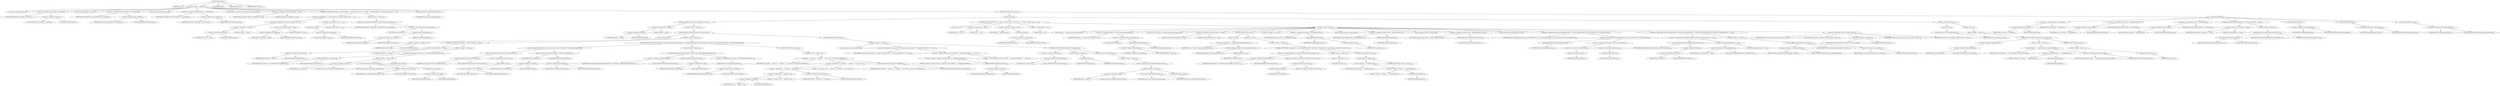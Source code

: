 digraph "execute" {  
"611" [label = <(METHOD,execute)<SUB>377</SUB>> ]
"38" [label = <(PARAM,this)<SUB>377</SUB>> ]
"612" [label = <(BLOCK,&lt;empty&gt;,&lt;empty&gt;)<SUB>377</SUB>> ]
"613" [label = <(LOCAL,File savedFile: java.io.File)> ]
"614" [label = <(&lt;operator&gt;.assignment,File savedFile = this.file)<SUB>378</SUB>> ]
"615" [label = <(IDENTIFIER,savedFile,File savedFile = this.file)<SUB>378</SUB>> ]
"616" [label = <(&lt;operator&gt;.fieldAccess,this.file)<SUB>378</SUB>> ]
"617" [label = <(IDENTIFIER,this,File savedFile = this.file)<SUB>378</SUB>> ]
"618" [label = <(FIELD_IDENTIFIER,file,file)<SUB>378</SUB>> ]
"619" [label = <(LOCAL,File savedDestFile: java.io.File)> ]
"620" [label = <(&lt;operator&gt;.assignment,File savedDestFile = this.destFile)<SUB>379</SUB>> ]
"621" [label = <(IDENTIFIER,savedDestFile,File savedDestFile = this.destFile)<SUB>379</SUB>> ]
"622" [label = <(&lt;operator&gt;.fieldAccess,this.destFile)<SUB>379</SUB>> ]
"623" [label = <(IDENTIFIER,this,File savedDestFile = this.destFile)<SUB>379</SUB>> ]
"624" [label = <(FIELD_IDENTIFIER,destFile,destFile)<SUB>379</SUB>> ]
"625" [label = <(LOCAL,File savedDestDir: java.io.File)> ]
"626" [label = <(&lt;operator&gt;.assignment,File savedDestDir = this.destDir)<SUB>380</SUB>> ]
"627" [label = <(IDENTIFIER,savedDestDir,File savedDestDir = this.destDir)<SUB>380</SUB>> ]
"628" [label = <(&lt;operator&gt;.fieldAccess,this.destDir)<SUB>380</SUB>> ]
"629" [label = <(IDENTIFIER,this,File savedDestDir = this.destDir)<SUB>380</SUB>> ]
"630" [label = <(FIELD_IDENTIFIER,destDir,destDir)<SUB>380</SUB>> ]
"631" [label = <(LOCAL,FileSet savedFileSet: org.apache.tools.ant.types.FileSet)> ]
"632" [label = <(&lt;operator&gt;.assignment,FileSet savedFileSet = null)<SUB>381</SUB>> ]
"633" [label = <(IDENTIFIER,savedFileSet,FileSet savedFileSet = null)<SUB>381</SUB>> ]
"634" [label = <(LITERAL,null,FileSet savedFileSet = null)<SUB>381</SUB>> ]
"635" [label = <(CONTROL_STRUCTURE,if (file == null &amp;&amp; destFile != null &amp;&amp; filesets.size() == 1),if (file == null &amp;&amp; destFile != null &amp;&amp; filesets.size() == 1))<SUB>382</SUB>> ]
"636" [label = <(&lt;operator&gt;.logicalAnd,file == null &amp;&amp; destFile != null &amp;&amp; filesets.size() == 1)<SUB>382</SUB>> ]
"637" [label = <(&lt;operator&gt;.logicalAnd,file == null &amp;&amp; destFile != null)<SUB>382</SUB>> ]
"638" [label = <(&lt;operator&gt;.equals,file == null)<SUB>382</SUB>> ]
"639" [label = <(&lt;operator&gt;.fieldAccess,this.file)<SUB>382</SUB>> ]
"640" [label = <(IDENTIFIER,this,file == null)<SUB>382</SUB>> ]
"641" [label = <(FIELD_IDENTIFIER,file,file)<SUB>382</SUB>> ]
"642" [label = <(LITERAL,null,file == null)<SUB>382</SUB>> ]
"643" [label = <(&lt;operator&gt;.notEquals,destFile != null)<SUB>382</SUB>> ]
"644" [label = <(&lt;operator&gt;.fieldAccess,this.destFile)<SUB>382</SUB>> ]
"645" [label = <(IDENTIFIER,this,destFile != null)<SUB>382</SUB>> ]
"646" [label = <(FIELD_IDENTIFIER,destFile,destFile)<SUB>382</SUB>> ]
"647" [label = <(LITERAL,null,destFile != null)<SUB>382</SUB>> ]
"648" [label = <(&lt;operator&gt;.equals,filesets.size() == 1)<SUB>382</SUB>> ]
"649" [label = <(size,filesets.size())<SUB>382</SUB>> ]
"650" [label = <(&lt;operator&gt;.fieldAccess,this.filesets)<SUB>382</SUB>> ]
"651" [label = <(IDENTIFIER,this,filesets.size())<SUB>382</SUB>> ]
"652" [label = <(FIELD_IDENTIFIER,filesets,filesets)<SUB>382</SUB>> ]
"653" [label = <(LITERAL,1,filesets.size() == 1)<SUB>382</SUB>> ]
"654" [label = <(BLOCK,&lt;empty&gt;,&lt;empty&gt;)<SUB>382</SUB>> ]
"655" [label = <(&lt;operator&gt;.assignment,savedFileSet = (FileSet) filesets.elementAt(0))<SUB>384</SUB>> ]
"656" [label = <(IDENTIFIER,savedFileSet,savedFileSet = (FileSet) filesets.elementAt(0))<SUB>384</SUB>> ]
"657" [label = <(&lt;operator&gt;.cast,(FileSet) filesets.elementAt(0))<SUB>384</SUB>> ]
"658" [label = <(TYPE_REF,FileSet,FileSet)<SUB>384</SUB>> ]
"659" [label = <(elementAt,filesets.elementAt(0))<SUB>384</SUB>> ]
"660" [label = <(&lt;operator&gt;.fieldAccess,this.filesets)<SUB>384</SUB>> ]
"661" [label = <(IDENTIFIER,this,filesets.elementAt(0))<SUB>384</SUB>> ]
"662" [label = <(FIELD_IDENTIFIER,filesets,filesets)<SUB>384</SUB>> ]
"663" [label = <(LITERAL,0,filesets.elementAt(0))<SUB>384</SUB>> ]
"664" [label = <(validateAttributes,this.validateAttributes())<SUB>388</SUB>> ]
"37" [label = <(IDENTIFIER,this,this.validateAttributes())<SUB>388</SUB>> ]
"665" [label = <(CONTROL_STRUCTURE,try,try)<SUB>390</SUB>> ]
"666" [label = <(BLOCK,try,try)<SUB>390</SUB>> ]
"667" [label = <(CONTROL_STRUCTURE,if (file != null),if (file != null))<SUB>393</SUB>> ]
"668" [label = <(&lt;operator&gt;.notEquals,file != null)<SUB>393</SUB>> ]
"669" [label = <(&lt;operator&gt;.fieldAccess,this.file)<SUB>393</SUB>> ]
"670" [label = <(IDENTIFIER,this,file != null)<SUB>393</SUB>> ]
"671" [label = <(FIELD_IDENTIFIER,file,file)<SUB>393</SUB>> ]
"672" [label = <(LITERAL,null,file != null)<SUB>393</SUB>> ]
"673" [label = <(BLOCK,&lt;empty&gt;,&lt;empty&gt;)<SUB>393</SUB>> ]
"674" [label = <(CONTROL_STRUCTURE,if (file.exists()),if (file.exists()))<SUB>394</SUB>> ]
"675" [label = <(exists,file.exists())<SUB>394</SUB>> ]
"676" [label = <(&lt;operator&gt;.fieldAccess,this.file)<SUB>394</SUB>> ]
"677" [label = <(IDENTIFIER,this,file.exists())<SUB>394</SUB>> ]
"678" [label = <(FIELD_IDENTIFIER,file,file)<SUB>394</SUB>> ]
"679" [label = <(BLOCK,&lt;empty&gt;,&lt;empty&gt;)<SUB>394</SUB>> ]
"680" [label = <(CONTROL_STRUCTURE,if (destFile == null),if (destFile == null))<SUB>395</SUB>> ]
"681" [label = <(&lt;operator&gt;.equals,destFile == null)<SUB>395</SUB>> ]
"682" [label = <(&lt;operator&gt;.fieldAccess,this.destFile)<SUB>395</SUB>> ]
"683" [label = <(IDENTIFIER,this,destFile == null)<SUB>395</SUB>> ]
"684" [label = <(FIELD_IDENTIFIER,destFile,destFile)<SUB>395</SUB>> ]
"685" [label = <(LITERAL,null,destFile == null)<SUB>395</SUB>> ]
"686" [label = <(BLOCK,&lt;empty&gt;,&lt;empty&gt;)<SUB>395</SUB>> ]
"687" [label = <(&lt;operator&gt;.assignment,this.destFile = new File(destDir, file.getName()))<SUB>396</SUB>> ]
"688" [label = <(&lt;operator&gt;.fieldAccess,this.destFile)<SUB>396</SUB>> ]
"689" [label = <(IDENTIFIER,this,this.destFile = new File(destDir, file.getName()))<SUB>396</SUB>> ]
"690" [label = <(FIELD_IDENTIFIER,destFile,destFile)<SUB>396</SUB>> ]
"691" [label = <(BLOCK,&lt;empty&gt;,&lt;empty&gt;)<SUB>396</SUB>> ]
"692" [label = <(&lt;operator&gt;.assignment,&lt;empty&gt;)> ]
"693" [label = <(IDENTIFIER,$obj10,&lt;empty&gt;)> ]
"694" [label = <(&lt;operator&gt;.alloc,new File(destDir, file.getName()))<SUB>396</SUB>> ]
"695" [label = <(&lt;init&gt;,new File(destDir, file.getName()))<SUB>396</SUB>> ]
"696" [label = <(IDENTIFIER,$obj10,new File(destDir, file.getName()))> ]
"697" [label = <(&lt;operator&gt;.fieldAccess,this.destDir)<SUB>396</SUB>> ]
"698" [label = <(IDENTIFIER,this,new File(destDir, file.getName()))<SUB>396</SUB>> ]
"699" [label = <(FIELD_IDENTIFIER,destDir,destDir)<SUB>396</SUB>> ]
"700" [label = <(getName,file.getName())<SUB>396</SUB>> ]
"701" [label = <(&lt;operator&gt;.fieldAccess,this.file)<SUB>396</SUB>> ]
"702" [label = <(IDENTIFIER,this,file.getName())<SUB>396</SUB>> ]
"703" [label = <(FIELD_IDENTIFIER,file,file)<SUB>396</SUB>> ]
"704" [label = <(IDENTIFIER,$obj10,&lt;empty&gt;)> ]
"705" [label = <(CONTROL_STRUCTURE,if (forceOverwrite || !destFile.exists() || (file.lastModified() &gt; destFile.lastModified())),if (forceOverwrite || !destFile.exists() || (file.lastModified() &gt; destFile.lastModified())))<SUB>399</SUB>> ]
"706" [label = <(&lt;operator&gt;.logicalOr,forceOverwrite || !destFile.exists() || (file.lastModified() &gt; destFile.lastModified()))<SUB>399</SUB>> ]
"707" [label = <(&lt;operator&gt;.logicalOr,forceOverwrite || !destFile.exists())<SUB>399</SUB>> ]
"708" [label = <(&lt;operator&gt;.fieldAccess,this.forceOverwrite)<SUB>399</SUB>> ]
"709" [label = <(IDENTIFIER,this,forceOverwrite || !destFile.exists())<SUB>399</SUB>> ]
"710" [label = <(FIELD_IDENTIFIER,forceOverwrite,forceOverwrite)<SUB>399</SUB>> ]
"711" [label = <(&lt;operator&gt;.logicalNot,!destFile.exists())<SUB>399</SUB>> ]
"712" [label = <(exists,destFile.exists())<SUB>399</SUB>> ]
"713" [label = <(&lt;operator&gt;.fieldAccess,this.destFile)<SUB>399</SUB>> ]
"714" [label = <(IDENTIFIER,this,destFile.exists())<SUB>399</SUB>> ]
"715" [label = <(FIELD_IDENTIFIER,destFile,destFile)<SUB>399</SUB>> ]
"716" [label = <(&lt;operator&gt;.greaterThan,file.lastModified() &gt; destFile.lastModified())<SUB>400</SUB>> ]
"717" [label = <(lastModified,file.lastModified())<SUB>400</SUB>> ]
"718" [label = <(&lt;operator&gt;.fieldAccess,this.file)<SUB>400</SUB>> ]
"719" [label = <(IDENTIFIER,this,file.lastModified())<SUB>400</SUB>> ]
"720" [label = <(FIELD_IDENTIFIER,file,file)<SUB>400</SUB>> ]
"721" [label = <(lastModified,destFile.lastModified())<SUB>400</SUB>> ]
"722" [label = <(&lt;operator&gt;.fieldAccess,this.destFile)<SUB>400</SUB>> ]
"723" [label = <(IDENTIFIER,this,destFile.lastModified())<SUB>400</SUB>> ]
"724" [label = <(FIELD_IDENTIFIER,destFile,destFile)<SUB>400</SUB>> ]
"725" [label = <(BLOCK,&lt;empty&gt;,&lt;empty&gt;)<SUB>400</SUB>> ]
"726" [label = <(put,fileCopyMap.put(file.getAbsolutePath(), new String[] { destFile.getAbsolutePath() }))<SUB>401</SUB>> ]
"727" [label = <(&lt;operator&gt;.fieldAccess,this.fileCopyMap)<SUB>401</SUB>> ]
"728" [label = <(IDENTIFIER,this,fileCopyMap.put(file.getAbsolutePath(), new String[] { destFile.getAbsolutePath() }))<SUB>401</SUB>> ]
"729" [label = <(FIELD_IDENTIFIER,fileCopyMap,fileCopyMap)<SUB>401</SUB>> ]
"730" [label = <(getAbsolutePath,file.getAbsolutePath())<SUB>401</SUB>> ]
"731" [label = <(&lt;operator&gt;.fieldAccess,this.file)<SUB>401</SUB>> ]
"732" [label = <(IDENTIFIER,this,file.getAbsolutePath())<SUB>401</SUB>> ]
"733" [label = <(FIELD_IDENTIFIER,file,file)<SUB>401</SUB>> ]
"734" [label = <(&lt;operator&gt;.arrayInitializer,new String[] { destFile.getAbsolutePath() })<SUB>402</SUB>> ]
"735" [label = <(getAbsolutePath,destFile.getAbsolutePath())<SUB>402</SUB>> ]
"736" [label = <(&lt;operator&gt;.fieldAccess,this.destFile)<SUB>402</SUB>> ]
"737" [label = <(IDENTIFIER,this,destFile.getAbsolutePath())<SUB>402</SUB>> ]
"738" [label = <(FIELD_IDENTIFIER,destFile,destFile)<SUB>402</SUB>> ]
"739" [label = <(CONTROL_STRUCTURE,else,else)<SUB>403</SUB>> ]
"740" [label = <(BLOCK,&lt;empty&gt;,&lt;empty&gt;)<SUB>403</SUB>> ]
"741" [label = <(log,log(file + &quot; omitted as &quot; + destFile + &quot; is up to date.&quot;, Project.MSG_VERBOSE))<SUB>404</SUB>> ]
"39" [label = <(IDENTIFIER,this,log(file + &quot; omitted as &quot; + destFile + &quot; is up to date.&quot;, Project.MSG_VERBOSE))<SUB>404</SUB>> ]
"742" [label = <(&lt;operator&gt;.addition,file + &quot; omitted as &quot; + destFile + &quot; is up to date.&quot;)<SUB>404</SUB>> ]
"743" [label = <(&lt;operator&gt;.addition,file + &quot; omitted as &quot; + destFile)<SUB>404</SUB>> ]
"744" [label = <(&lt;operator&gt;.addition,file + &quot; omitted as &quot;)<SUB>404</SUB>> ]
"745" [label = <(&lt;operator&gt;.fieldAccess,this.file)<SUB>404</SUB>> ]
"746" [label = <(IDENTIFIER,this,file + &quot; omitted as &quot;)<SUB>404</SUB>> ]
"747" [label = <(FIELD_IDENTIFIER,file,file)<SUB>404</SUB>> ]
"748" [label = <(LITERAL,&quot; omitted as &quot;,file + &quot; omitted as &quot;)<SUB>404</SUB>> ]
"749" [label = <(&lt;operator&gt;.fieldAccess,this.destFile)<SUB>404</SUB>> ]
"750" [label = <(IDENTIFIER,this,file + &quot; omitted as &quot; + destFile)<SUB>404</SUB>> ]
"751" [label = <(FIELD_IDENTIFIER,destFile,destFile)<SUB>404</SUB>> ]
"752" [label = <(LITERAL,&quot; is up to date.&quot;,file + &quot; omitted as &quot; + destFile + &quot; is up to date.&quot;)<SUB>405</SUB>> ]
"753" [label = <(&lt;operator&gt;.fieldAccess,Project.MSG_VERBOSE)<SUB>405</SUB>> ]
"754" [label = <(IDENTIFIER,Project,log(file + &quot; omitted as &quot; + destFile + &quot; is up to date.&quot;, Project.MSG_VERBOSE))<SUB>405</SUB>> ]
"755" [label = <(FIELD_IDENTIFIER,MSG_VERBOSE,MSG_VERBOSE)<SUB>405</SUB>> ]
"756" [label = <(CONTROL_STRUCTURE,else,else)<SUB>407</SUB>> ]
"757" [label = <(BLOCK,&lt;empty&gt;,&lt;empty&gt;)<SUB>407</SUB>> ]
"758" [label = <(LOCAL,String message: java.lang.String)> ]
"759" [label = <(&lt;operator&gt;.assignment,String message = &quot;Warning: Could not find file &quot; + file.getAbsolutePath() + &quot; to copy.&quot;)<SUB>408</SUB>> ]
"760" [label = <(IDENTIFIER,message,String message = &quot;Warning: Could not find file &quot; + file.getAbsolutePath() + &quot; to copy.&quot;)<SUB>408</SUB>> ]
"761" [label = <(&lt;operator&gt;.addition,&quot;Warning: Could not find file &quot; + file.getAbsolutePath() + &quot; to copy.&quot;)<SUB>408</SUB>> ]
"762" [label = <(&lt;operator&gt;.addition,&quot;Warning: Could not find file &quot; + file.getAbsolutePath())<SUB>408</SUB>> ]
"763" [label = <(LITERAL,&quot;Warning: Could not find file &quot;,&quot;Warning: Could not find file &quot; + file.getAbsolutePath())<SUB>408</SUB>> ]
"764" [label = <(getAbsolutePath,file.getAbsolutePath())<SUB>409</SUB>> ]
"765" [label = <(&lt;operator&gt;.fieldAccess,this.file)<SUB>409</SUB>> ]
"766" [label = <(IDENTIFIER,this,file.getAbsolutePath())<SUB>409</SUB>> ]
"767" [label = <(FIELD_IDENTIFIER,file,file)<SUB>409</SUB>> ]
"768" [label = <(LITERAL,&quot; to copy.&quot;,&quot;Warning: Could not find file &quot; + file.getAbsolutePath() + &quot; to copy.&quot;)<SUB>409</SUB>> ]
"769" [label = <(CONTROL_STRUCTURE,if (!failonerror),if (!failonerror))<SUB>410</SUB>> ]
"770" [label = <(&lt;operator&gt;.logicalNot,!failonerror)<SUB>410</SUB>> ]
"771" [label = <(&lt;operator&gt;.fieldAccess,this.failonerror)<SUB>410</SUB>> ]
"772" [label = <(IDENTIFIER,this,!failonerror)<SUB>410</SUB>> ]
"773" [label = <(FIELD_IDENTIFIER,failonerror,failonerror)<SUB>410</SUB>> ]
"774" [label = <(BLOCK,&lt;empty&gt;,&lt;empty&gt;)<SUB>410</SUB>> ]
"775" [label = <(log,log(message))<SUB>411</SUB>> ]
"40" [label = <(IDENTIFIER,this,log(message))<SUB>411</SUB>> ]
"776" [label = <(IDENTIFIER,message,log(message))<SUB>411</SUB>> ]
"777" [label = <(CONTROL_STRUCTURE,else,else)<SUB>412</SUB>> ]
"778" [label = <(BLOCK,&lt;empty&gt;,&lt;empty&gt;)<SUB>412</SUB>> ]
"779" [label = <(&lt;operator&gt;.throw,throw new BuildException(message);)<SUB>413</SUB>> ]
"780" [label = <(BLOCK,&lt;empty&gt;,&lt;empty&gt;)<SUB>413</SUB>> ]
"781" [label = <(&lt;operator&gt;.assignment,&lt;empty&gt;)> ]
"782" [label = <(IDENTIFIER,$obj11,&lt;empty&gt;)> ]
"783" [label = <(&lt;operator&gt;.alloc,new BuildException(message))<SUB>413</SUB>> ]
"784" [label = <(&lt;init&gt;,new BuildException(message))<SUB>413</SUB>> ]
"785" [label = <(IDENTIFIER,$obj11,new BuildException(message))> ]
"786" [label = <(IDENTIFIER,message,new BuildException(message))<SUB>413</SUB>> ]
"787" [label = <(IDENTIFIER,$obj11,&lt;empty&gt;)> ]
"788" [label = <(CONTROL_STRUCTURE,for (int i = 0; Some(i &lt; filesets.size()); i++),for (int i = 0; Some(i &lt; filesets.size()); i++))<SUB>419</SUB>> ]
"789" [label = <(LOCAL,int i: int)> ]
"790" [label = <(&lt;operator&gt;.assignment,int i = 0)<SUB>419</SUB>> ]
"791" [label = <(IDENTIFIER,i,int i = 0)<SUB>419</SUB>> ]
"792" [label = <(LITERAL,0,int i = 0)<SUB>419</SUB>> ]
"793" [label = <(&lt;operator&gt;.lessThan,i &lt; filesets.size())<SUB>419</SUB>> ]
"794" [label = <(IDENTIFIER,i,i &lt; filesets.size())<SUB>419</SUB>> ]
"795" [label = <(size,filesets.size())<SUB>419</SUB>> ]
"796" [label = <(&lt;operator&gt;.fieldAccess,this.filesets)<SUB>419</SUB>> ]
"797" [label = <(IDENTIFIER,this,filesets.size())<SUB>419</SUB>> ]
"798" [label = <(FIELD_IDENTIFIER,filesets,filesets)<SUB>419</SUB>> ]
"799" [label = <(&lt;operator&gt;.postIncrement,i++)<SUB>419</SUB>> ]
"800" [label = <(IDENTIFIER,i,i++)<SUB>419</SUB>> ]
"801" [label = <(BLOCK,&lt;empty&gt;,&lt;empty&gt;)<SUB>419</SUB>> ]
"802" [label = <(LOCAL,FileSet fs: org.apache.tools.ant.types.FileSet)> ]
"803" [label = <(&lt;operator&gt;.assignment,FileSet fs = (FileSet) filesets.elementAt(i))<SUB>420</SUB>> ]
"804" [label = <(IDENTIFIER,fs,FileSet fs = (FileSet) filesets.elementAt(i))<SUB>420</SUB>> ]
"805" [label = <(&lt;operator&gt;.cast,(FileSet) filesets.elementAt(i))<SUB>420</SUB>> ]
"806" [label = <(TYPE_REF,FileSet,FileSet)<SUB>420</SUB>> ]
"807" [label = <(elementAt,filesets.elementAt(i))<SUB>420</SUB>> ]
"808" [label = <(&lt;operator&gt;.fieldAccess,this.filesets)<SUB>420</SUB>> ]
"809" [label = <(IDENTIFIER,this,filesets.elementAt(i))<SUB>420</SUB>> ]
"810" [label = <(FIELD_IDENTIFIER,filesets,filesets)<SUB>420</SUB>> ]
"811" [label = <(IDENTIFIER,i,filesets.elementAt(i))<SUB>420</SUB>> ]
"812" [label = <(LOCAL,DirectoryScanner ds: org.apache.tools.ant.DirectoryScanner)> ]
"813" [label = <(&lt;operator&gt;.assignment,DirectoryScanner ds = null)<SUB>421</SUB>> ]
"814" [label = <(IDENTIFIER,ds,DirectoryScanner ds = null)<SUB>421</SUB>> ]
"815" [label = <(LITERAL,null,DirectoryScanner ds = null)<SUB>421</SUB>> ]
"816" [label = <(CONTROL_STRUCTURE,try,try)<SUB>422</SUB>> ]
"817" [label = <(BLOCK,try,try)<SUB>422</SUB>> ]
"818" [label = <(&lt;operator&gt;.assignment,ds = getDirectoryScanner(getProject()))<SUB>423</SUB>> ]
"819" [label = <(IDENTIFIER,ds,ds = getDirectoryScanner(getProject()))<SUB>423</SUB>> ]
"820" [label = <(getDirectoryScanner,getDirectoryScanner(getProject()))<SUB>423</SUB>> ]
"821" [label = <(IDENTIFIER,fs,getDirectoryScanner(getProject()))<SUB>423</SUB>> ]
"822" [label = <(getProject,getProject())<SUB>423</SUB>> ]
"41" [label = <(IDENTIFIER,this,getProject())<SUB>423</SUB>> ]
"823" [label = <(BLOCK,catch,catch)> ]
"824" [label = <(BLOCK,&lt;empty&gt;,&lt;empty&gt;)<SUB>424</SUB>> ]
"825" [label = <(CONTROL_STRUCTURE,if (failonerror || !e.getMessage().endsWith(&quot; not found.&quot;)),if (failonerror || !e.getMessage().endsWith(&quot; not found.&quot;)))<SUB>425</SUB>> ]
"826" [label = <(&lt;operator&gt;.logicalOr,failonerror || !e.getMessage().endsWith(&quot; not found.&quot;))<SUB>425</SUB>> ]
"827" [label = <(&lt;operator&gt;.fieldAccess,this.failonerror)<SUB>425</SUB>> ]
"828" [label = <(IDENTIFIER,this,failonerror || !e.getMessage().endsWith(&quot; not found.&quot;))<SUB>425</SUB>> ]
"829" [label = <(FIELD_IDENTIFIER,failonerror,failonerror)<SUB>425</SUB>> ]
"830" [label = <(&lt;operator&gt;.logicalNot,!e.getMessage().endsWith(&quot; not found.&quot;))<SUB>426</SUB>> ]
"831" [label = <(endsWith,endsWith(&quot; not found.&quot;))<SUB>426</SUB>> ]
"832" [label = <(getMessage,getMessage())<SUB>426</SUB>> ]
"833" [label = <(IDENTIFIER,e,getMessage())<SUB>426</SUB>> ]
"834" [label = <(LITERAL,&quot; not found.&quot;,endsWith(&quot; not found.&quot;))<SUB>426</SUB>> ]
"835" [label = <(BLOCK,&lt;empty&gt;,&lt;empty&gt;)<SUB>426</SUB>> ]
"836" [label = <(&lt;operator&gt;.throw,throw e;)<SUB>427</SUB>> ]
"837" [label = <(IDENTIFIER,e,throw e;)<SUB>427</SUB>> ]
"838" [label = <(CONTROL_STRUCTURE,else,else)<SUB>428</SUB>> ]
"839" [label = <(BLOCK,&lt;empty&gt;,&lt;empty&gt;)<SUB>428</SUB>> ]
"840" [label = <(log,log(&quot;Warning: &quot; + e.getMessage()))<SUB>429</SUB>> ]
"42" [label = <(IDENTIFIER,this,log(&quot;Warning: &quot; + e.getMessage()))<SUB>429</SUB>> ]
"841" [label = <(&lt;operator&gt;.addition,&quot;Warning: &quot; + e.getMessage())<SUB>429</SUB>> ]
"842" [label = <(LITERAL,&quot;Warning: &quot;,&quot;Warning: &quot; + e.getMessage())<SUB>429</SUB>> ]
"843" [label = <(getMessage,getMessage())<SUB>429</SUB>> ]
"844" [label = <(IDENTIFIER,e,getMessage())<SUB>429</SUB>> ]
"845" [label = <(CONTROL_STRUCTURE,continue;,continue;)<SUB>430</SUB>> ]
"846" [label = <(LOCAL,File fromDir: java.io.File)> ]
"847" [label = <(&lt;operator&gt;.assignment,File fromDir = getDir(getProject()))<SUB>434</SUB>> ]
"848" [label = <(IDENTIFIER,fromDir,File fromDir = getDir(getProject()))<SUB>434</SUB>> ]
"849" [label = <(getDir,getDir(getProject()))<SUB>434</SUB>> ]
"850" [label = <(IDENTIFIER,fs,getDir(getProject()))<SUB>434</SUB>> ]
"851" [label = <(getProject,getProject())<SUB>434</SUB>> ]
"43" [label = <(IDENTIFIER,this,getProject())<SUB>434</SUB>> ]
"852" [label = <(LOCAL,String[] srcFiles: java.lang.String[])> ]
"853" [label = <(&lt;operator&gt;.assignment,String[] srcFiles = getIncludedFiles())<SUB>436</SUB>> ]
"854" [label = <(IDENTIFIER,srcFiles,String[] srcFiles = getIncludedFiles())<SUB>436</SUB>> ]
"855" [label = <(getIncludedFiles,getIncludedFiles())<SUB>436</SUB>> ]
"856" [label = <(IDENTIFIER,ds,getIncludedFiles())<SUB>436</SUB>> ]
"857" [label = <(LOCAL,String[] srcDirs: java.lang.String[])> ]
"858" [label = <(&lt;operator&gt;.assignment,String[] srcDirs = getIncludedDirectories())<SUB>437</SUB>> ]
"859" [label = <(IDENTIFIER,srcDirs,String[] srcDirs = getIncludedDirectories())<SUB>437</SUB>> ]
"860" [label = <(getIncludedDirectories,getIncludedDirectories())<SUB>437</SUB>> ]
"861" [label = <(IDENTIFIER,ds,getIncludedDirectories())<SUB>437</SUB>> ]
"862" [label = <(LOCAL,boolean isEverythingIncluded: boolean)> ]
"863" [label = <(&lt;operator&gt;.assignment,boolean isEverythingIncluded = ds.isEverythingIncluded() &amp;&amp; (!fs.hasSelectors() &amp;&amp; !fs.hasPatterns()))<SUB>438</SUB>> ]
"864" [label = <(IDENTIFIER,isEverythingIncluded,boolean isEverythingIncluded = ds.isEverythingIncluded() &amp;&amp; (!fs.hasSelectors() &amp;&amp; !fs.hasPatterns()))<SUB>438</SUB>> ]
"865" [label = <(&lt;operator&gt;.logicalAnd,ds.isEverythingIncluded() &amp;&amp; (!fs.hasSelectors() &amp;&amp; !fs.hasPatterns()))<SUB>438</SUB>> ]
"866" [label = <(isEverythingIncluded,isEverythingIncluded())<SUB>438</SUB>> ]
"867" [label = <(IDENTIFIER,ds,isEverythingIncluded())<SUB>438</SUB>> ]
"868" [label = <(&lt;operator&gt;.logicalAnd,!fs.hasSelectors() &amp;&amp; !fs.hasPatterns())<SUB>439</SUB>> ]
"869" [label = <(&lt;operator&gt;.logicalNot,!fs.hasSelectors())<SUB>439</SUB>> ]
"870" [label = <(hasSelectors,hasSelectors())<SUB>439</SUB>> ]
"871" [label = <(IDENTIFIER,fs,hasSelectors())<SUB>439</SUB>> ]
"872" [label = <(&lt;operator&gt;.logicalNot,!fs.hasPatterns())<SUB>439</SUB>> ]
"873" [label = <(hasPatterns,hasPatterns())<SUB>439</SUB>> ]
"874" [label = <(IDENTIFIER,fs,hasPatterns())<SUB>439</SUB>> ]
"875" [label = <(CONTROL_STRUCTURE,if (isEverythingIncluded &amp;&amp; !flatten &amp;&amp; mapperElement == null),if (isEverythingIncluded &amp;&amp; !flatten &amp;&amp; mapperElement == null))<SUB>440</SUB>> ]
"876" [label = <(&lt;operator&gt;.logicalAnd,isEverythingIncluded &amp;&amp; !flatten &amp;&amp; mapperElement == null)<SUB>440</SUB>> ]
"877" [label = <(&lt;operator&gt;.logicalAnd,isEverythingIncluded &amp;&amp; !flatten)<SUB>440</SUB>> ]
"878" [label = <(IDENTIFIER,isEverythingIncluded,isEverythingIncluded &amp;&amp; !flatten)<SUB>440</SUB>> ]
"879" [label = <(&lt;operator&gt;.logicalNot,!flatten)<SUB>441</SUB>> ]
"880" [label = <(&lt;operator&gt;.fieldAccess,this.flatten)<SUB>441</SUB>> ]
"881" [label = <(IDENTIFIER,this,!flatten)<SUB>441</SUB>> ]
"882" [label = <(FIELD_IDENTIFIER,flatten,flatten)<SUB>441</SUB>> ]
"883" [label = <(&lt;operator&gt;.equals,mapperElement == null)<SUB>441</SUB>> ]
"884" [label = <(&lt;operator&gt;.fieldAccess,this.mapperElement)<SUB>441</SUB>> ]
"885" [label = <(IDENTIFIER,this,mapperElement == null)<SUB>441</SUB>> ]
"886" [label = <(FIELD_IDENTIFIER,mapperElement,mapperElement)<SUB>441</SUB>> ]
"887" [label = <(LITERAL,null,mapperElement == null)<SUB>441</SUB>> ]
"888" [label = <(BLOCK,&lt;empty&gt;,&lt;empty&gt;)<SUB>441</SUB>> ]
"889" [label = <(put,completeDirMap.put(fromDir, destDir))<SUB>442</SUB>> ]
"890" [label = <(&lt;operator&gt;.fieldAccess,this.completeDirMap)<SUB>442</SUB>> ]
"891" [label = <(IDENTIFIER,this,completeDirMap.put(fromDir, destDir))<SUB>442</SUB>> ]
"892" [label = <(FIELD_IDENTIFIER,completeDirMap,completeDirMap)<SUB>442</SUB>> ]
"893" [label = <(IDENTIFIER,fromDir,completeDirMap.put(fromDir, destDir))<SUB>442</SUB>> ]
"894" [label = <(&lt;operator&gt;.fieldAccess,this.destDir)<SUB>442</SUB>> ]
"895" [label = <(IDENTIFIER,this,completeDirMap.put(fromDir, destDir))<SUB>442</SUB>> ]
"896" [label = <(FIELD_IDENTIFIER,destDir,destDir)<SUB>442</SUB>> ]
"897" [label = <(scan,this.scan(fromDir, destDir, srcFiles, srcDirs))<SUB>444</SUB>> ]
"44" [label = <(IDENTIFIER,this,this.scan(fromDir, destDir, srcFiles, srcDirs))<SUB>444</SUB>> ]
"898" [label = <(IDENTIFIER,fromDir,this.scan(fromDir, destDir, srcFiles, srcDirs))<SUB>444</SUB>> ]
"899" [label = <(&lt;operator&gt;.fieldAccess,this.destDir)<SUB>444</SUB>> ]
"900" [label = <(IDENTIFIER,this,this.scan(fromDir, destDir, srcFiles, srcDirs))<SUB>444</SUB>> ]
"901" [label = <(FIELD_IDENTIFIER,destDir,destDir)<SUB>444</SUB>> ]
"902" [label = <(IDENTIFIER,srcFiles,this.scan(fromDir, destDir, srcFiles, srcDirs))<SUB>444</SUB>> ]
"903" [label = <(IDENTIFIER,srcDirs,this.scan(fromDir, destDir, srcFiles, srcDirs))<SUB>444</SUB>> ]
"904" [label = <(CONTROL_STRUCTURE,try,try)<SUB>448</SUB>> ]
"905" [label = <(BLOCK,try,try)<SUB>448</SUB>> ]
"906" [label = <(doFileOperations,this.doFileOperations())<SUB>449</SUB>> ]
"45" [label = <(IDENTIFIER,this,this.doFileOperations())<SUB>449</SUB>> ]
"907" [label = <(BLOCK,catch,catch)> ]
"908" [label = <(BLOCK,&lt;empty&gt;,&lt;empty&gt;)<SUB>450</SUB>> ]
"909" [label = <(CONTROL_STRUCTURE,if (!failonerror),if (!failonerror))<SUB>451</SUB>> ]
"910" [label = <(&lt;operator&gt;.logicalNot,!failonerror)<SUB>451</SUB>> ]
"911" [label = <(&lt;operator&gt;.fieldAccess,this.failonerror)<SUB>451</SUB>> ]
"912" [label = <(IDENTIFIER,this,!failonerror)<SUB>451</SUB>> ]
"913" [label = <(FIELD_IDENTIFIER,failonerror,failonerror)<SUB>451</SUB>> ]
"914" [label = <(BLOCK,&lt;empty&gt;,&lt;empty&gt;)<SUB>451</SUB>> ]
"915" [label = <(log,log(&quot;Warning: &quot; + e.getMessage(), Project.MSG_ERR))<SUB>452</SUB>> ]
"46" [label = <(IDENTIFIER,this,log(&quot;Warning: &quot; + e.getMessage(), Project.MSG_ERR))<SUB>452</SUB>> ]
"916" [label = <(&lt;operator&gt;.addition,&quot;Warning: &quot; + e.getMessage())<SUB>452</SUB>> ]
"917" [label = <(LITERAL,&quot;Warning: &quot;,&quot;Warning: &quot; + e.getMessage())<SUB>452</SUB>> ]
"918" [label = <(getMessage,getMessage())<SUB>452</SUB>> ]
"919" [label = <(IDENTIFIER,e,getMessage())<SUB>452</SUB>> ]
"920" [label = <(&lt;operator&gt;.fieldAccess,Project.MSG_ERR)<SUB>452</SUB>> ]
"921" [label = <(IDENTIFIER,Project,log(&quot;Warning: &quot; + e.getMessage(), Project.MSG_ERR))<SUB>452</SUB>> ]
"922" [label = <(FIELD_IDENTIFIER,MSG_ERR,MSG_ERR)<SUB>452</SUB>> ]
"923" [label = <(CONTROL_STRUCTURE,else,else)<SUB>453</SUB>> ]
"924" [label = <(BLOCK,&lt;empty&gt;,&lt;empty&gt;)<SUB>453</SUB>> ]
"925" [label = <(&lt;operator&gt;.throw,throw e;)<SUB>454</SUB>> ]
"926" [label = <(IDENTIFIER,e,throw e;)<SUB>454</SUB>> ]
"927" [label = <(BLOCK,finally,finally)<SUB>457</SUB>> ]
"928" [label = <(&lt;operator&gt;.assignment,this.file = savedFile)<SUB>460</SUB>> ]
"929" [label = <(&lt;operator&gt;.fieldAccess,this.file)<SUB>460</SUB>> ]
"930" [label = <(IDENTIFIER,this,this.file = savedFile)<SUB>460</SUB>> ]
"931" [label = <(FIELD_IDENTIFIER,file,file)<SUB>460</SUB>> ]
"932" [label = <(IDENTIFIER,savedFile,this.file = savedFile)<SUB>460</SUB>> ]
"933" [label = <(&lt;operator&gt;.assignment,this.destFile = savedDestFile)<SUB>461</SUB>> ]
"934" [label = <(&lt;operator&gt;.fieldAccess,this.destFile)<SUB>461</SUB>> ]
"935" [label = <(IDENTIFIER,this,this.destFile = savedDestFile)<SUB>461</SUB>> ]
"936" [label = <(FIELD_IDENTIFIER,destFile,destFile)<SUB>461</SUB>> ]
"937" [label = <(IDENTIFIER,savedDestFile,this.destFile = savedDestFile)<SUB>461</SUB>> ]
"938" [label = <(&lt;operator&gt;.assignment,this.destDir = savedDestDir)<SUB>462</SUB>> ]
"939" [label = <(&lt;operator&gt;.fieldAccess,this.destDir)<SUB>462</SUB>> ]
"940" [label = <(IDENTIFIER,this,this.destDir = savedDestDir)<SUB>462</SUB>> ]
"941" [label = <(FIELD_IDENTIFIER,destDir,destDir)<SUB>462</SUB>> ]
"942" [label = <(IDENTIFIER,savedDestDir,this.destDir = savedDestDir)<SUB>462</SUB>> ]
"943" [label = <(CONTROL_STRUCTURE,if (savedFileSet != null),if (savedFileSet != null))<SUB>463</SUB>> ]
"944" [label = <(&lt;operator&gt;.notEquals,savedFileSet != null)<SUB>463</SUB>> ]
"945" [label = <(IDENTIFIER,savedFileSet,savedFileSet != null)<SUB>463</SUB>> ]
"946" [label = <(LITERAL,null,savedFileSet != null)<SUB>463</SUB>> ]
"947" [label = <(BLOCK,&lt;empty&gt;,&lt;empty&gt;)<SUB>463</SUB>> ]
"948" [label = <(insertElementAt,insertElementAt(savedFileSet, 0))<SUB>464</SUB>> ]
"949" [label = <(&lt;operator&gt;.fieldAccess,this.filesets)<SUB>464</SUB>> ]
"950" [label = <(IDENTIFIER,this,insertElementAt(savedFileSet, 0))<SUB>464</SUB>> ]
"951" [label = <(FIELD_IDENTIFIER,filesets,filesets)<SUB>464</SUB>> ]
"952" [label = <(IDENTIFIER,savedFileSet,insertElementAt(savedFileSet, 0))<SUB>464</SUB>> ]
"953" [label = <(LITERAL,0,insertElementAt(savedFileSet, 0))<SUB>464</SUB>> ]
"954" [label = <(clear,fileCopyMap.clear())<SUB>467</SUB>> ]
"955" [label = <(&lt;operator&gt;.fieldAccess,this.fileCopyMap)<SUB>467</SUB>> ]
"956" [label = <(IDENTIFIER,this,fileCopyMap.clear())<SUB>467</SUB>> ]
"957" [label = <(FIELD_IDENTIFIER,fileCopyMap,fileCopyMap)<SUB>467</SUB>> ]
"958" [label = <(clear,dirCopyMap.clear())<SUB>468</SUB>> ]
"959" [label = <(&lt;operator&gt;.fieldAccess,this.dirCopyMap)<SUB>468</SUB>> ]
"960" [label = <(IDENTIFIER,this,dirCopyMap.clear())<SUB>468</SUB>> ]
"961" [label = <(FIELD_IDENTIFIER,dirCopyMap,dirCopyMap)<SUB>468</SUB>> ]
"962" [label = <(clear,completeDirMap.clear())<SUB>469</SUB>> ]
"963" [label = <(&lt;operator&gt;.fieldAccess,this.completeDirMap)<SUB>469</SUB>> ]
"964" [label = <(IDENTIFIER,this,completeDirMap.clear())<SUB>469</SUB>> ]
"965" [label = <(FIELD_IDENTIFIER,completeDirMap,completeDirMap)<SUB>469</SUB>> ]
"966" [label = <(MODIFIER,PUBLIC)> ]
"967" [label = <(MODIFIER,VIRTUAL)> ]
"968" [label = <(METHOD_RETURN,void)<SUB>377</SUB>> ]
  "611" -> "38" 
  "611" -> "612" 
  "611" -> "966" 
  "611" -> "967" 
  "611" -> "968" 
  "612" -> "613" 
  "612" -> "614" 
  "612" -> "619" 
  "612" -> "620" 
  "612" -> "625" 
  "612" -> "626" 
  "612" -> "631" 
  "612" -> "632" 
  "612" -> "635" 
  "612" -> "664" 
  "612" -> "665" 
  "614" -> "615" 
  "614" -> "616" 
  "616" -> "617" 
  "616" -> "618" 
  "620" -> "621" 
  "620" -> "622" 
  "622" -> "623" 
  "622" -> "624" 
  "626" -> "627" 
  "626" -> "628" 
  "628" -> "629" 
  "628" -> "630" 
  "632" -> "633" 
  "632" -> "634" 
  "635" -> "636" 
  "635" -> "654" 
  "636" -> "637" 
  "636" -> "648" 
  "637" -> "638" 
  "637" -> "643" 
  "638" -> "639" 
  "638" -> "642" 
  "639" -> "640" 
  "639" -> "641" 
  "643" -> "644" 
  "643" -> "647" 
  "644" -> "645" 
  "644" -> "646" 
  "648" -> "649" 
  "648" -> "653" 
  "649" -> "650" 
  "650" -> "651" 
  "650" -> "652" 
  "654" -> "655" 
  "655" -> "656" 
  "655" -> "657" 
  "657" -> "658" 
  "657" -> "659" 
  "659" -> "660" 
  "659" -> "663" 
  "660" -> "661" 
  "660" -> "662" 
  "664" -> "37" 
  "665" -> "666" 
  "665" -> "927" 
  "666" -> "667" 
  "666" -> "788" 
  "666" -> "904" 
  "667" -> "668" 
  "667" -> "673" 
  "668" -> "669" 
  "668" -> "672" 
  "669" -> "670" 
  "669" -> "671" 
  "673" -> "674" 
  "674" -> "675" 
  "674" -> "679" 
  "674" -> "756" 
  "675" -> "676" 
  "676" -> "677" 
  "676" -> "678" 
  "679" -> "680" 
  "679" -> "705" 
  "680" -> "681" 
  "680" -> "686" 
  "681" -> "682" 
  "681" -> "685" 
  "682" -> "683" 
  "682" -> "684" 
  "686" -> "687" 
  "687" -> "688" 
  "687" -> "691" 
  "688" -> "689" 
  "688" -> "690" 
  "691" -> "692" 
  "691" -> "695" 
  "691" -> "704" 
  "692" -> "693" 
  "692" -> "694" 
  "695" -> "696" 
  "695" -> "697" 
  "695" -> "700" 
  "697" -> "698" 
  "697" -> "699" 
  "700" -> "701" 
  "701" -> "702" 
  "701" -> "703" 
  "705" -> "706" 
  "705" -> "725" 
  "705" -> "739" 
  "706" -> "707" 
  "706" -> "716" 
  "707" -> "708" 
  "707" -> "711" 
  "708" -> "709" 
  "708" -> "710" 
  "711" -> "712" 
  "712" -> "713" 
  "713" -> "714" 
  "713" -> "715" 
  "716" -> "717" 
  "716" -> "721" 
  "717" -> "718" 
  "718" -> "719" 
  "718" -> "720" 
  "721" -> "722" 
  "722" -> "723" 
  "722" -> "724" 
  "725" -> "726" 
  "726" -> "727" 
  "726" -> "730" 
  "726" -> "734" 
  "727" -> "728" 
  "727" -> "729" 
  "730" -> "731" 
  "731" -> "732" 
  "731" -> "733" 
  "734" -> "735" 
  "735" -> "736" 
  "736" -> "737" 
  "736" -> "738" 
  "739" -> "740" 
  "740" -> "741" 
  "741" -> "39" 
  "741" -> "742" 
  "741" -> "753" 
  "742" -> "743" 
  "742" -> "752" 
  "743" -> "744" 
  "743" -> "749" 
  "744" -> "745" 
  "744" -> "748" 
  "745" -> "746" 
  "745" -> "747" 
  "749" -> "750" 
  "749" -> "751" 
  "753" -> "754" 
  "753" -> "755" 
  "756" -> "757" 
  "757" -> "758" 
  "757" -> "759" 
  "757" -> "769" 
  "759" -> "760" 
  "759" -> "761" 
  "761" -> "762" 
  "761" -> "768" 
  "762" -> "763" 
  "762" -> "764" 
  "764" -> "765" 
  "765" -> "766" 
  "765" -> "767" 
  "769" -> "770" 
  "769" -> "774" 
  "769" -> "777" 
  "770" -> "771" 
  "771" -> "772" 
  "771" -> "773" 
  "774" -> "775" 
  "775" -> "40" 
  "775" -> "776" 
  "777" -> "778" 
  "778" -> "779" 
  "779" -> "780" 
  "780" -> "781" 
  "780" -> "784" 
  "780" -> "787" 
  "781" -> "782" 
  "781" -> "783" 
  "784" -> "785" 
  "784" -> "786" 
  "788" -> "789" 
  "788" -> "790" 
  "788" -> "793" 
  "788" -> "799" 
  "788" -> "801" 
  "790" -> "791" 
  "790" -> "792" 
  "793" -> "794" 
  "793" -> "795" 
  "795" -> "796" 
  "796" -> "797" 
  "796" -> "798" 
  "799" -> "800" 
  "801" -> "802" 
  "801" -> "803" 
  "801" -> "812" 
  "801" -> "813" 
  "801" -> "816" 
  "801" -> "846" 
  "801" -> "847" 
  "801" -> "852" 
  "801" -> "853" 
  "801" -> "857" 
  "801" -> "858" 
  "801" -> "862" 
  "801" -> "863" 
  "801" -> "875" 
  "801" -> "897" 
  "803" -> "804" 
  "803" -> "805" 
  "805" -> "806" 
  "805" -> "807" 
  "807" -> "808" 
  "807" -> "811" 
  "808" -> "809" 
  "808" -> "810" 
  "813" -> "814" 
  "813" -> "815" 
  "816" -> "817" 
  "816" -> "823" 
  "817" -> "818" 
  "818" -> "819" 
  "818" -> "820" 
  "820" -> "821" 
  "820" -> "822" 
  "822" -> "41" 
  "823" -> "824" 
  "824" -> "825" 
  "825" -> "826" 
  "825" -> "835" 
  "825" -> "838" 
  "826" -> "827" 
  "826" -> "830" 
  "827" -> "828" 
  "827" -> "829" 
  "830" -> "831" 
  "831" -> "832" 
  "831" -> "834" 
  "832" -> "833" 
  "835" -> "836" 
  "836" -> "837" 
  "838" -> "839" 
  "839" -> "840" 
  "839" -> "845" 
  "840" -> "42" 
  "840" -> "841" 
  "841" -> "842" 
  "841" -> "843" 
  "843" -> "844" 
  "847" -> "848" 
  "847" -> "849" 
  "849" -> "850" 
  "849" -> "851" 
  "851" -> "43" 
  "853" -> "854" 
  "853" -> "855" 
  "855" -> "856" 
  "858" -> "859" 
  "858" -> "860" 
  "860" -> "861" 
  "863" -> "864" 
  "863" -> "865" 
  "865" -> "866" 
  "865" -> "868" 
  "866" -> "867" 
  "868" -> "869" 
  "868" -> "872" 
  "869" -> "870" 
  "870" -> "871" 
  "872" -> "873" 
  "873" -> "874" 
  "875" -> "876" 
  "875" -> "888" 
  "876" -> "877" 
  "876" -> "883" 
  "877" -> "878" 
  "877" -> "879" 
  "879" -> "880" 
  "880" -> "881" 
  "880" -> "882" 
  "883" -> "884" 
  "883" -> "887" 
  "884" -> "885" 
  "884" -> "886" 
  "888" -> "889" 
  "889" -> "890" 
  "889" -> "893" 
  "889" -> "894" 
  "890" -> "891" 
  "890" -> "892" 
  "894" -> "895" 
  "894" -> "896" 
  "897" -> "44" 
  "897" -> "898" 
  "897" -> "899" 
  "897" -> "902" 
  "897" -> "903" 
  "899" -> "900" 
  "899" -> "901" 
  "904" -> "905" 
  "904" -> "907" 
  "905" -> "906" 
  "906" -> "45" 
  "907" -> "908" 
  "908" -> "909" 
  "909" -> "910" 
  "909" -> "914" 
  "909" -> "923" 
  "910" -> "911" 
  "911" -> "912" 
  "911" -> "913" 
  "914" -> "915" 
  "915" -> "46" 
  "915" -> "916" 
  "915" -> "920" 
  "916" -> "917" 
  "916" -> "918" 
  "918" -> "919" 
  "920" -> "921" 
  "920" -> "922" 
  "923" -> "924" 
  "924" -> "925" 
  "925" -> "926" 
  "927" -> "928" 
  "927" -> "933" 
  "927" -> "938" 
  "927" -> "943" 
  "927" -> "954" 
  "927" -> "958" 
  "927" -> "962" 
  "928" -> "929" 
  "928" -> "932" 
  "929" -> "930" 
  "929" -> "931" 
  "933" -> "934" 
  "933" -> "937" 
  "934" -> "935" 
  "934" -> "936" 
  "938" -> "939" 
  "938" -> "942" 
  "939" -> "940" 
  "939" -> "941" 
  "943" -> "944" 
  "943" -> "947" 
  "944" -> "945" 
  "944" -> "946" 
  "947" -> "948" 
  "948" -> "949" 
  "948" -> "952" 
  "948" -> "953" 
  "949" -> "950" 
  "949" -> "951" 
  "954" -> "955" 
  "955" -> "956" 
  "955" -> "957" 
  "958" -> "959" 
  "959" -> "960" 
  "959" -> "961" 
  "962" -> "963" 
  "963" -> "964" 
  "963" -> "965" 
}
